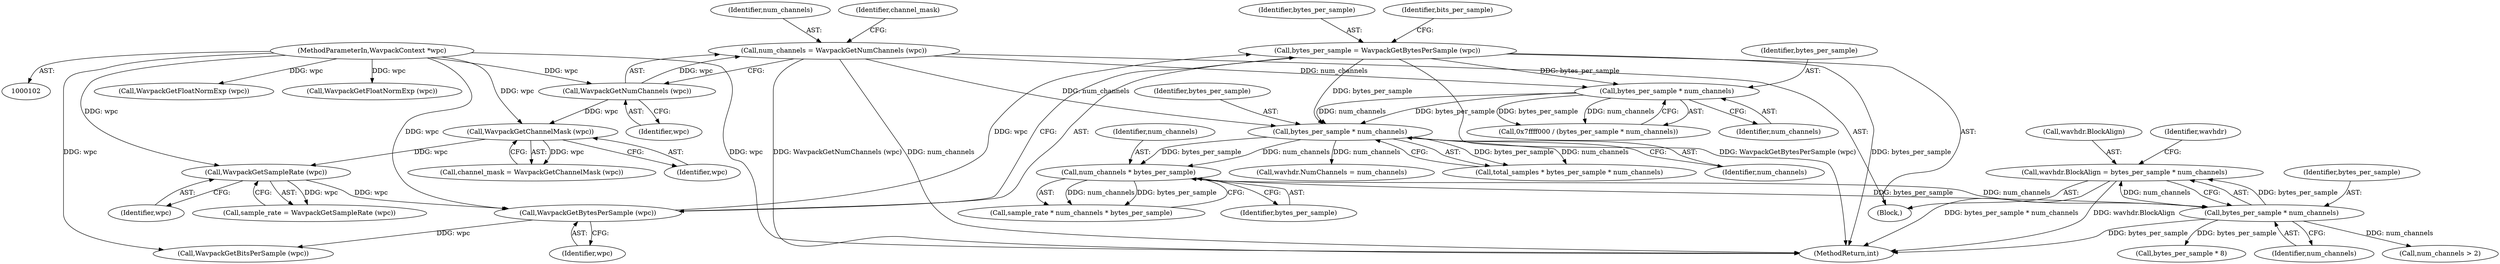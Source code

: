 digraph "0_WavPack_d5bf76b5a88d044a1be1d5656698e3ba737167e5_0@integer" {
"1000249" [label="(Call,wavhdr.BlockAlign = bytes_per_sample * num_channels)"];
"1000253" [label="(Call,bytes_per_sample * num_channels)"];
"1000246" [label="(Call,num_channels * bytes_per_sample)"];
"1000198" [label="(Call,bytes_per_sample * num_channels)"];
"1000147" [label="(Call,bytes_per_sample = WavpackGetBytesPerSample (wpc))"];
"1000149" [label="(Call,WavpackGetBytesPerSample (wpc))"];
"1000144" [label="(Call,WavpackGetSampleRate (wpc))"];
"1000139" [label="(Call,WavpackGetChannelMask (wpc))"];
"1000134" [label="(Call,WavpackGetNumChannels (wpc))"];
"1000104" [label="(MethodParameterIn,WavpackContext *wpc)"];
"1000191" [label="(Call,bytes_per_sample * num_channels)"];
"1000132" [label="(Call,num_channels = WavpackGetNumChannels (wpc))"];
"1000147" [label="(Call,bytes_per_sample = WavpackGetBytesPerSample (wpc))"];
"1000246" [label="(Call,num_channels * bytes_per_sample)"];
"1000174" [label="(Call,WavpackGetFloatNormExp (wpc))"];
"1000248" [label="(Identifier,bytes_per_sample)"];
"1000193" [label="(Identifier,num_channels)"];
"1000142" [label="(Call,sample_rate = WavpackGetSampleRate (wpc))"];
"1000191" [label="(Call,bytes_per_sample * num_channels)"];
"1000258" [label="(Identifier,wavhdr)"];
"1000255" [label="(Identifier,num_channels)"];
"1000145" [label="(Identifier,wpc)"];
"1000134" [label="(Call,WavpackGetNumChannels (wpc))"];
"1000137" [label="(Call,channel_mask = WavpackGetChannelMask (wpc))"];
"1000149" [label="(Call,WavpackGetBytesPerSample (wpc))"];
"1000192" [label="(Identifier,bytes_per_sample)"];
"1000133" [label="(Identifier,num_channels)"];
"1000148" [label="(Identifier,bytes_per_sample)"];
"1000138" [label="(Identifier,channel_mask)"];
"1000250" [label="(Call,wavhdr.BlockAlign)"];
"1000244" [label="(Call,sample_rate * num_channels * bytes_per_sample)"];
"1000305" [label="(Call,bytes_per_sample * 8)"];
"1000132" [label="(Call,num_channels = WavpackGetNumChannels (wpc))"];
"1000198" [label="(Call,bytes_per_sample * num_channels)"];
"1000189" [label="(Call,0x7ffff000 / (bytes_per_sample * num_channels))"];
"1000153" [label="(Identifier,bits_per_sample)"];
"1000160" [label="(Call,WavpackGetFloatNormExp (wpc))"];
"1000200" [label="(Identifier,num_channels)"];
"1000150" [label="(Identifier,wpc)"];
"1000144" [label="(Call,WavpackGetSampleRate (wpc))"];
"1000135" [label="(Identifier,wpc)"];
"1000263" [label="(Call,num_channels > 2)"];
"1000139" [label="(Call,WavpackGetChannelMask (wpc))"];
"1000199" [label="(Identifier,bytes_per_sample)"];
"1000254" [label="(Identifier,bytes_per_sample)"];
"1000230" [label="(Call,wavhdr.NumChannels = num_channels)"];
"1000725" [label="(MethodReturn,int)"];
"1000107" [label="(Block,)"];
"1000253" [label="(Call,bytes_per_sample * num_channels)"];
"1000249" [label="(Call,wavhdr.BlockAlign = bytes_per_sample * num_channels)"];
"1000104" [label="(MethodParameterIn,WavpackContext *wpc)"];
"1000140" [label="(Identifier,wpc)"];
"1000247" [label="(Identifier,num_channels)"];
"1000154" [label="(Call,WavpackGetBitsPerSample (wpc))"];
"1000196" [label="(Call,total_samples * bytes_per_sample * num_channels)"];
"1000249" -> "1000107"  [label="AST: "];
"1000249" -> "1000253"  [label="CFG: "];
"1000250" -> "1000249"  [label="AST: "];
"1000253" -> "1000249"  [label="AST: "];
"1000258" -> "1000249"  [label="CFG: "];
"1000249" -> "1000725"  [label="DDG: bytes_per_sample * num_channels"];
"1000249" -> "1000725"  [label="DDG: wavhdr.BlockAlign"];
"1000253" -> "1000249"  [label="DDG: bytes_per_sample"];
"1000253" -> "1000249"  [label="DDG: num_channels"];
"1000253" -> "1000255"  [label="CFG: "];
"1000254" -> "1000253"  [label="AST: "];
"1000255" -> "1000253"  [label="AST: "];
"1000253" -> "1000725"  [label="DDG: bytes_per_sample"];
"1000246" -> "1000253"  [label="DDG: bytes_per_sample"];
"1000246" -> "1000253"  [label="DDG: num_channels"];
"1000253" -> "1000263"  [label="DDG: num_channels"];
"1000253" -> "1000305"  [label="DDG: bytes_per_sample"];
"1000246" -> "1000244"  [label="AST: "];
"1000246" -> "1000248"  [label="CFG: "];
"1000247" -> "1000246"  [label="AST: "];
"1000248" -> "1000246"  [label="AST: "];
"1000244" -> "1000246"  [label="CFG: "];
"1000246" -> "1000244"  [label="DDG: num_channels"];
"1000246" -> "1000244"  [label="DDG: bytes_per_sample"];
"1000198" -> "1000246"  [label="DDG: num_channels"];
"1000198" -> "1000246"  [label="DDG: bytes_per_sample"];
"1000198" -> "1000196"  [label="AST: "];
"1000198" -> "1000200"  [label="CFG: "];
"1000199" -> "1000198"  [label="AST: "];
"1000200" -> "1000198"  [label="AST: "];
"1000196" -> "1000198"  [label="CFG: "];
"1000198" -> "1000196"  [label="DDG: bytes_per_sample"];
"1000198" -> "1000196"  [label="DDG: num_channels"];
"1000147" -> "1000198"  [label="DDG: bytes_per_sample"];
"1000191" -> "1000198"  [label="DDG: bytes_per_sample"];
"1000191" -> "1000198"  [label="DDG: num_channels"];
"1000132" -> "1000198"  [label="DDG: num_channels"];
"1000198" -> "1000230"  [label="DDG: num_channels"];
"1000147" -> "1000107"  [label="AST: "];
"1000147" -> "1000149"  [label="CFG: "];
"1000148" -> "1000147"  [label="AST: "];
"1000149" -> "1000147"  [label="AST: "];
"1000153" -> "1000147"  [label="CFG: "];
"1000147" -> "1000725"  [label="DDG: WavpackGetBytesPerSample (wpc)"];
"1000147" -> "1000725"  [label="DDG: bytes_per_sample"];
"1000149" -> "1000147"  [label="DDG: wpc"];
"1000147" -> "1000191"  [label="DDG: bytes_per_sample"];
"1000149" -> "1000150"  [label="CFG: "];
"1000150" -> "1000149"  [label="AST: "];
"1000144" -> "1000149"  [label="DDG: wpc"];
"1000104" -> "1000149"  [label="DDG: wpc"];
"1000149" -> "1000154"  [label="DDG: wpc"];
"1000144" -> "1000142"  [label="AST: "];
"1000144" -> "1000145"  [label="CFG: "];
"1000145" -> "1000144"  [label="AST: "];
"1000142" -> "1000144"  [label="CFG: "];
"1000144" -> "1000142"  [label="DDG: wpc"];
"1000139" -> "1000144"  [label="DDG: wpc"];
"1000104" -> "1000144"  [label="DDG: wpc"];
"1000139" -> "1000137"  [label="AST: "];
"1000139" -> "1000140"  [label="CFG: "];
"1000140" -> "1000139"  [label="AST: "];
"1000137" -> "1000139"  [label="CFG: "];
"1000139" -> "1000137"  [label="DDG: wpc"];
"1000134" -> "1000139"  [label="DDG: wpc"];
"1000104" -> "1000139"  [label="DDG: wpc"];
"1000134" -> "1000132"  [label="AST: "];
"1000134" -> "1000135"  [label="CFG: "];
"1000135" -> "1000134"  [label="AST: "];
"1000132" -> "1000134"  [label="CFG: "];
"1000134" -> "1000132"  [label="DDG: wpc"];
"1000104" -> "1000134"  [label="DDG: wpc"];
"1000104" -> "1000102"  [label="AST: "];
"1000104" -> "1000725"  [label="DDG: wpc"];
"1000104" -> "1000154"  [label="DDG: wpc"];
"1000104" -> "1000160"  [label="DDG: wpc"];
"1000104" -> "1000174"  [label="DDG: wpc"];
"1000191" -> "1000189"  [label="AST: "];
"1000191" -> "1000193"  [label="CFG: "];
"1000192" -> "1000191"  [label="AST: "];
"1000193" -> "1000191"  [label="AST: "];
"1000189" -> "1000191"  [label="CFG: "];
"1000191" -> "1000189"  [label="DDG: bytes_per_sample"];
"1000191" -> "1000189"  [label="DDG: num_channels"];
"1000132" -> "1000191"  [label="DDG: num_channels"];
"1000132" -> "1000107"  [label="AST: "];
"1000133" -> "1000132"  [label="AST: "];
"1000138" -> "1000132"  [label="CFG: "];
"1000132" -> "1000725"  [label="DDG: WavpackGetNumChannels (wpc)"];
"1000132" -> "1000725"  [label="DDG: num_channels"];
}
